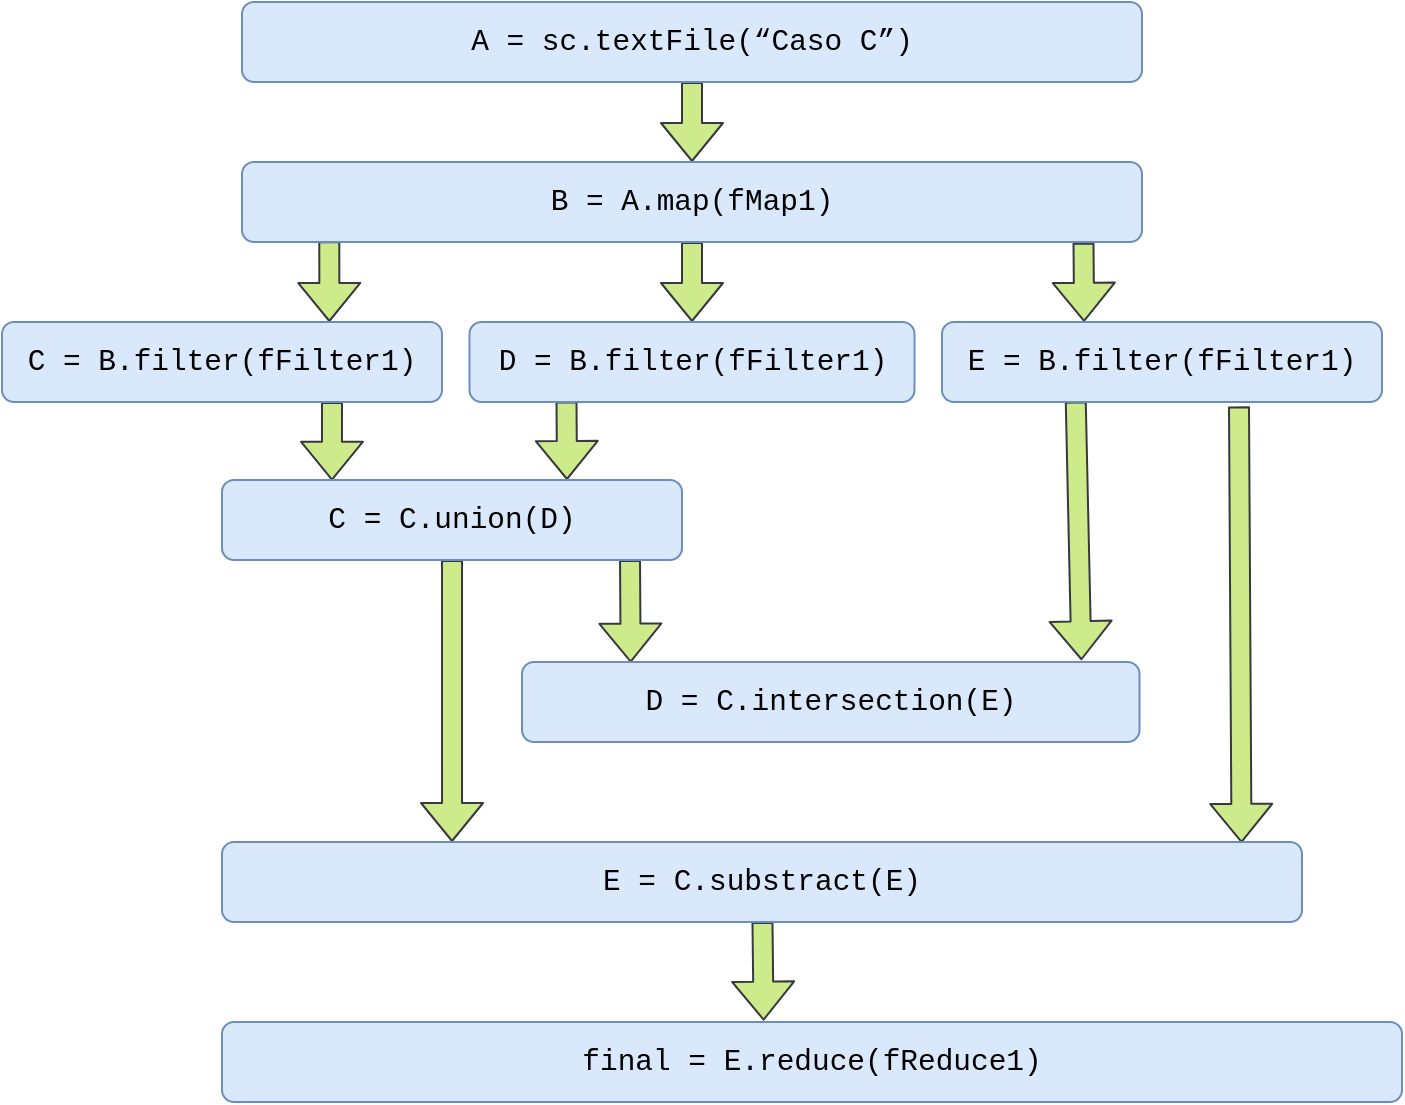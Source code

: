 <mxfile>
    <diagram id="4nTS6stVv6y9ojEMettr" name="Página-1">
        <mxGraphModel dx="1129" dy="1077" grid="1" gridSize="10" guides="1" tooltips="1" connect="1" arrows="1" fold="1" page="0" pageScale="1" pageWidth="827" pageHeight="1169" background="none" math="0" shadow="0">
            <root>
                <mxCell id="0"/>
                <mxCell id="1" parent="0"/>
                <mxCell id="19" value="" style="edgeStyle=none;shape=flexArrow;html=1;fillColor=#cdeb8b;strokeColor=#36393d;exitX=0.935;exitY=1.009;exitDx=0;exitDy=0;exitPerimeter=0;entryX=0.323;entryY=-0.002;entryDx=0;entryDy=0;entryPerimeter=0;" parent="1" source="3" target="20" edge="1">
                    <mxGeometry relative="1" as="geometry">
                        <mxPoint x="618.55" y="-98.44" as="sourcePoint"/>
                    </mxGeometry>
                </mxCell>
                <mxCell id="13" value="" style="edgeStyle=none;shape=flexArrow;html=1;fillColor=#cdeb8b;strokeColor=#36393d;exitX=0.5;exitY=1;exitDx=0;exitDy=0;" parent="1" source="3" target="14" edge="1">
                    <mxGeometry relative="1" as="geometry">
                        <mxPoint x="389.8" y="-80" as="sourcePoint"/>
                    </mxGeometry>
                </mxCell>
                <mxCell id="8" value="" style="edgeStyle=none;html=1;shape=flexArrow;fillColor=#cdeb8b;strokeColor=#36393d;" parent="1" source="2" target="3" edge="1">
                    <mxGeometry relative="1" as="geometry"/>
                </mxCell>
                <mxCell id="2" value="&lt;span id=&quot;docs-internal-guid-b260d8b3-7fff-aaaa-7c53-4b31f939efba&quot;&gt;&lt;span style=&quot;font-size: 11.04pt ; font-family: &amp;#34;courier new&amp;#34; ; color: rgb(0 , 0 , 0) ; background-color: transparent ; vertical-align: baseline&quot;&gt;A = sc.textFile(“Caso C”)&lt;/span&gt;&lt;/span&gt;" style="rounded=1;whiteSpace=wrap;html=1;fillColor=#dae8fc;strokeColor=#6c8ebf;align=center;" parent="1" vertex="1">
                    <mxGeometry x="50" y="-220" width="450" height="40" as="geometry"/>
                </mxCell>
                <mxCell id="12" value="" style="edgeStyle=none;shape=flexArrow;html=1;fillColor=#cdeb8b;strokeColor=#36393d;exitX=0.097;exitY=0.992;exitDx=0;exitDy=0;exitPerimeter=0;entryX=0.744;entryY=0;entryDx=0;entryDy=0;entryPerimeter=0;" parent="1" source="3" target="11" edge="1">
                    <mxGeometry relative="1" as="geometry"/>
                </mxCell>
                <mxCell id="3" value="&lt;span id=&quot;docs-internal-guid-d82a0ac7-7fff-5aa1-37c9-a47197643dba&quot;&gt;&lt;span style=&quot;font-size: 11.04pt ; font-family: &amp;#34;courier new&amp;#34; ; color: rgb(0 , 0 , 0) ; background-color: transparent ; vertical-align: baseline&quot;&gt;B = A.map(fMap1)&lt;/span&gt;&lt;/span&gt;" style="rounded=1;whiteSpace=wrap;html=1;fillColor=#dae8fc;strokeColor=#6c8ebf;align=center;" parent="1" vertex="1">
                    <mxGeometry x="50" y="-140" width="450" height="40" as="geometry"/>
                </mxCell>
                <mxCell id="21" value="" style="edgeStyle=none;html=1;shape=flexArrow;fillColor=#cdeb8b;strokeColor=#36393d;exitX=0.75;exitY=1;exitDx=0;exitDy=0;entryX=0.239;entryY=0.009;entryDx=0;entryDy=0;entryPerimeter=0;" parent="1" source="11" target="15" edge="1">
                    <mxGeometry relative="1" as="geometry">
                        <mxPoint x="95" y="30" as="targetPoint"/>
                    </mxGeometry>
                </mxCell>
                <mxCell id="11" value="&lt;span id=&quot;docs-internal-guid-d1dd2f2e-7fff-6c05-dfa6-d8aac0f4a924&quot;&gt;&lt;span style=&quot;font-size: 11.04pt ; font-family: &amp;#34;courier new&amp;#34; ; color: rgb(0 , 0 , 0) ; background-color: transparent ; vertical-align: baseline&quot;&gt;C = B.filter(fFilter1)&lt;/span&gt;&lt;/span&gt;" style="rounded=1;whiteSpace=wrap;html=1;fillColor=#dae8fc;strokeColor=#6c8ebf;align=center;" parent="1" vertex="1">
                    <mxGeometry x="-70" y="-60" width="220" height="40" as="geometry"/>
                </mxCell>
                <mxCell id="16" value="" style="edgeStyle=none;html=1;shape=flexArrow;fillColor=#cdeb8b;strokeColor=#36393d;entryX=0.75;entryY=0;entryDx=0;entryDy=0;exitX=0.218;exitY=0.993;exitDx=0;exitDy=0;exitPerimeter=0;" parent="1" source="14" target="15" edge="1">
                    <mxGeometry relative="1" as="geometry">
                        <mxPoint x="401" y="91" as="targetPoint"/>
                    </mxGeometry>
                </mxCell>
                <mxCell id="14" value="&lt;span id=&quot;docs-internal-guid-7aa1e272-7fff-8796-b979-051cc6156117&quot;&gt;&lt;span style=&quot;font-size: 11.04pt ; font-family: &amp;#34;courier new&amp;#34; ; color: rgb(0 , 0 , 0) ; background-color: transparent ; vertical-align: baseline&quot;&gt;D = B.filter(fFilter1)&lt;/span&gt;&lt;/span&gt;" style="rounded=1;whiteSpace=wrap;html=1;fillColor=#dae8fc;strokeColor=#6c8ebf;align=center;" parent="1" vertex="1">
                    <mxGeometry x="163.75" y="-60" width="222.5" height="40" as="geometry"/>
                </mxCell>
                <mxCell id="18" value="" style="edgeStyle=none;shape=flexArrow;html=1;fillColor=#cdeb8b;strokeColor=#36393d;entryX=0.176;entryY=0.008;entryDx=0;entryDy=0;entryPerimeter=0;exitX=0.887;exitY=0.999;exitDx=0;exitDy=0;exitPerimeter=0;" parent="1" source="15" target="17" edge="1">
                    <mxGeometry relative="1" as="geometry"/>
                </mxCell>
                <mxCell id="25" value="" style="edgeStyle=none;shape=flexArrow;html=1;fillColor=#cdeb8b;strokeColor=#36393d;entryX=0.213;entryY=0;entryDx=0;entryDy=0;entryPerimeter=0;" parent="1" source="15" target="24" edge="1">
                    <mxGeometry relative="1" as="geometry"/>
                </mxCell>
                <mxCell id="15" value="&lt;span id=&quot;docs-internal-guid-724d8e85-7fff-f22e-94b6-653285a49a63&quot;&gt;&lt;span style=&quot;font-size: 11.04pt ; font-family: &amp;#34;courier new&amp;#34; ; color: rgb(0 , 0 , 0) ; background-color: transparent ; vertical-align: baseline&quot;&gt;C = C.union(D)&lt;/span&gt;&lt;/span&gt;" style="rounded=1;whiteSpace=wrap;html=1;fillColor=#dae8fc;strokeColor=#6c8ebf;align=center;" parent="1" vertex="1">
                    <mxGeometry x="40" y="19" width="230" height="40" as="geometry"/>
                </mxCell>
                <mxCell id="17" value="&lt;span id=&quot;docs-internal-guid-4cd198aa-7fff-ed16-c8d0-48713a92f98c&quot;&gt;&lt;span style=&quot;font-size: 11.04pt ; font-family: &amp;#34;courier new&amp;#34; ; color: rgb(0 , 0 , 0) ; background-color: transparent ; vertical-align: baseline&quot;&gt;D = C.intersection(E) &lt;/span&gt;&lt;/span&gt;" style="rounded=1;whiteSpace=wrap;html=1;fillColor=#dae8fc;strokeColor=#6c8ebf;align=center;" parent="1" vertex="1">
                    <mxGeometry x="190" y="110" width="308.75" height="40" as="geometry"/>
                </mxCell>
                <mxCell id="22" style="edgeStyle=none;shape=flexArrow;html=1;exitX=0.304;exitY=0.993;exitDx=0;exitDy=0;entryX=0.906;entryY=-0.022;entryDx=0;entryDy=0;entryPerimeter=0;fillColor=#cdeb8b;strokeColor=#36393d;exitPerimeter=0;" parent="1" source="20" target="17" edge="1">
                    <mxGeometry relative="1" as="geometry"/>
                </mxCell>
                <mxCell id="26" style="edgeStyle=none;shape=flexArrow;html=1;entryX=0.944;entryY=0.011;entryDx=0;entryDy=0;entryPerimeter=0;exitX=0.675;exitY=1.054;exitDx=0;exitDy=0;exitPerimeter=0;fillColor=#cdeb8b;strokeColor=#36393d;" parent="1" source="20" target="24" edge="1">
                    <mxGeometry relative="1" as="geometry"/>
                </mxCell>
                <mxCell id="29" style="edgeStyle=none;shape=flexArrow;html=1;fillColor=#cdeb8b;strokeColor=#36393d;entryX=0.459;entryY=-0.017;entryDx=0;entryDy=0;entryPerimeter=0;" parent="1" source="24" target="28" edge="1">
                    <mxGeometry relative="1" as="geometry"/>
                </mxCell>
                <mxCell id="20" value="&lt;span id=&quot;docs-internal-guid-8accfb94-7fff-0066-c9fd-f3d35b5c9687&quot;&gt;&lt;span style=&quot;font-size: 11.04pt ; font-family: &amp;#34;courier new&amp;#34; ; color: rgb(0 , 0 , 0) ; background-color: transparent ; vertical-align: baseline&quot;&gt;E = B.filter(fFilter1)&lt;/span&gt;&lt;/span&gt;" style="rounded=1;whiteSpace=wrap;html=1;fillColor=#dae8fc;strokeColor=#6c8ebf;align=center;" parent="1" vertex="1">
                    <mxGeometry x="400" y="-60" width="220" height="40" as="geometry"/>
                </mxCell>
                <mxCell id="24" value="&lt;span id=&quot;docs-internal-guid-29490d9b-7fff-b086-6889-1bb82b767a7b&quot;&gt;&lt;span style=&quot;font-size: 11.04pt ; font-family: &amp;#34;courier new&amp;#34; ; color: rgb(0 , 0 , 0) ; background-color: transparent ; vertical-align: baseline&quot;&gt;E = C.substract(E)&lt;/span&gt;&lt;/span&gt;" style="rounded=1;whiteSpace=wrap;html=1;fillColor=#dae8fc;strokeColor=#6c8ebf;align=center;" parent="1" vertex="1">
                    <mxGeometry x="40" y="200" width="540" height="40" as="geometry"/>
                </mxCell>
                <mxCell id="28" value="&lt;span id=&quot;docs-internal-guid-708f811c-7fff-0a0f-f607-455840f307a9&quot;&gt;&lt;span style=&quot;font-size: 11.04pt ; font-family: &amp;#34;courier new&amp;#34; ; color: rgb(0 , 0 , 0) ; background-color: transparent ; vertical-align: baseline&quot;&gt;final = E.reduce(fReduce1) &lt;/span&gt;&lt;/span&gt;" style="rounded=1;whiteSpace=wrap;html=1;fillColor=#dae8fc;strokeColor=#6c8ebf;align=center;" parent="1" vertex="1">
                    <mxGeometry x="40" y="290" width="590" height="40" as="geometry"/>
                </mxCell>
            </root>
        </mxGraphModel>
    </diagram>
</mxfile>
